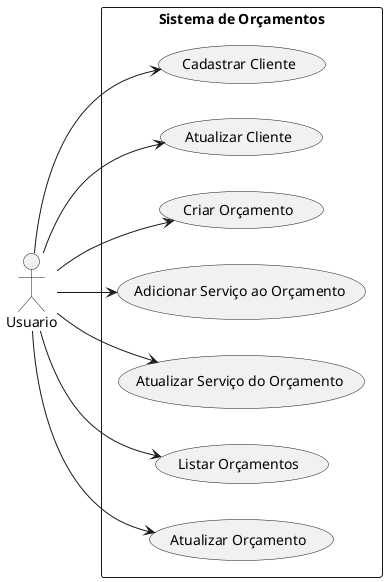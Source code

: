 @startuml DiagramaDeCasosDeUso

left to right direction
actor Usuario

rectangle "Sistema de Orçamentos" {
  (Cadastrar Cliente)
  (Atualizar Cliente)
  (Criar Orçamento)
  (Adicionar Serviço ao Orçamento)
  (Atualizar Serviço do Orçamento)
  (Listar Orçamentos)
  (Atualizar Orçamento)
}

Usuario --> (Cadastrar Cliente)
Usuario --> (Atualizar Cliente)
Usuario --> (Criar Orçamento)
Usuario --> (Adicionar Serviço ao Orçamento)
Usuario --> (Atualizar Serviço do Orçamento)
Usuario --> (Listar Orçamentos)
Usuario --> (Atualizar Orçamento)

@enduml